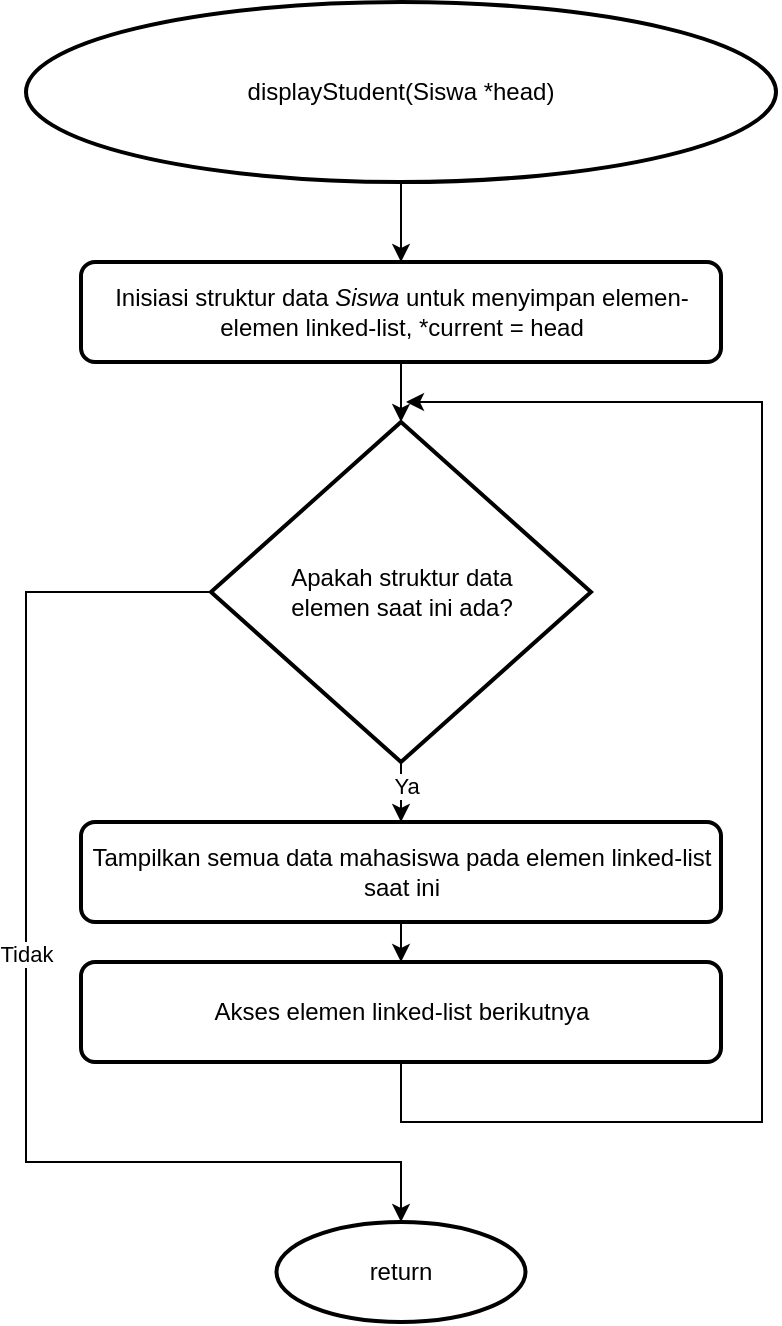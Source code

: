 <mxfile version="23.1.5" type="device">
  <diagram name="Page-1" id="pIJavBY0yzTweW4xneVl">
    <mxGraphModel dx="407" dy="817" grid="1" gridSize="10" guides="1" tooltips="1" connect="1" arrows="1" fold="1" page="1" pageScale="1" pageWidth="850" pageHeight="1100" math="0" shadow="0">
      <root>
        <mxCell id="0" />
        <mxCell id="1" parent="0" />
        <mxCell id="dBdyuKx9wnMH7rO0jvBw-1" value="displayStudent(Siswa *head)" style="strokeWidth=2;html=1;shape=mxgraph.flowchart.start_1;whiteSpace=wrap;" parent="1" vertex="1">
          <mxGeometry x="980" y="20" width="375" height="90" as="geometry" />
        </mxCell>
        <mxCell id="FFGb-5vFVpJmypS58oWW-5" style="edgeStyle=orthogonalEdgeStyle;rounded=0;orthogonalLoop=1;jettySize=auto;html=1;exitX=0.5;exitY=1;exitDx=0;exitDy=0;entryX=0.5;entryY=0;entryDx=0;entryDy=0;exitPerimeter=0;" parent="1" source="dBdyuKx9wnMH7rO0jvBw-1" target="FFGb-5vFVpJmypS58oWW-4" edge="1">
          <mxGeometry relative="1" as="geometry">
            <mxPoint x="1167" y="240" as="sourcePoint" />
          </mxGeometry>
        </mxCell>
        <mxCell id="FFGb-5vFVpJmypS58oWW-4" value="Inisiasi struktur data &lt;i&gt;Siswa &lt;/i&gt;untuk menyimpan elemen-elemen linked-list, *current = head" style="rounded=1;whiteSpace=wrap;html=1;absoluteArcSize=1;arcSize=14;strokeWidth=2;" parent="1" vertex="1">
          <mxGeometry x="1007.5" y="150" width="320" height="50" as="geometry" />
        </mxCell>
        <mxCell id="z8smT4CfmWR9nXVI0RVa-2" style="edgeStyle=orthogonalEdgeStyle;rounded=0;orthogonalLoop=1;jettySize=auto;html=1;exitX=0.5;exitY=1;exitDx=0;exitDy=0;exitPerimeter=0;entryX=0.5;entryY=0;entryDx=0;entryDy=0;" parent="1" source="hjTBZ4ytwVkGc0QuVm1j-1" target="z8smT4CfmWR9nXVI0RVa-1" edge="1">
          <mxGeometry relative="1" as="geometry" />
        </mxCell>
        <mxCell id="z8smT4CfmWR9nXVI0RVa-7" value="Ya" style="edgeLabel;html=1;align=center;verticalAlign=middle;resizable=0;points=[];" parent="z8smT4CfmWR9nXVI0RVa-2" vertex="1" connectable="0">
          <mxGeometry x="-0.186" y="2" relative="1" as="geometry">
            <mxPoint as="offset" />
          </mxGeometry>
        </mxCell>
        <mxCell id="z8smT4CfmWR9nXVI0RVa-9" style="edgeStyle=orthogonalEdgeStyle;rounded=0;orthogonalLoop=1;jettySize=auto;html=1;exitX=0;exitY=0.5;exitDx=0;exitDy=0;exitPerimeter=0;entryX=0.5;entryY=0;entryDx=0;entryDy=0;entryPerimeter=0;" parent="1" source="hjTBZ4ytwVkGc0QuVm1j-1" target="z8smT4CfmWR9nXVI0RVa-11" edge="1">
          <mxGeometry relative="1" as="geometry">
            <mxPoint x="1167" y="630" as="targetPoint" />
            <Array as="points">
              <mxPoint x="980" y="315" />
              <mxPoint x="980" y="600" />
              <mxPoint x="1167" y="600" />
            </Array>
          </mxGeometry>
        </mxCell>
        <mxCell id="z8smT4CfmWR9nXVI0RVa-10" value="Tidak" style="edgeLabel;html=1;align=center;verticalAlign=middle;resizable=0;points=[];" parent="z8smT4CfmWR9nXVI0RVa-9" vertex="1" connectable="0">
          <mxGeometry x="-0.082" relative="1" as="geometry">
            <mxPoint as="offset" />
          </mxGeometry>
        </mxCell>
        <mxCell id="hjTBZ4ytwVkGc0QuVm1j-1" value="Apakah struktur data &lt;br&gt;elemen saat ini ada?" style="strokeWidth=2;html=1;shape=mxgraph.flowchart.decision;whiteSpace=wrap;" parent="1" vertex="1">
          <mxGeometry x="1072.5" y="230" width="190" height="170" as="geometry" />
        </mxCell>
        <mxCell id="hjTBZ4ytwVkGc0QuVm1j-2" style="edgeStyle=orthogonalEdgeStyle;rounded=0;orthogonalLoop=1;jettySize=auto;html=1;exitX=0.5;exitY=1;exitDx=0;exitDy=0;entryX=0.5;entryY=0;entryDx=0;entryDy=0;entryPerimeter=0;" parent="1" source="FFGb-5vFVpJmypS58oWW-4" target="hjTBZ4ytwVkGc0QuVm1j-1" edge="1">
          <mxGeometry relative="1" as="geometry" />
        </mxCell>
        <mxCell id="eNTnPTGwTS0E1DDwfvwm-2" style="edgeStyle=orthogonalEdgeStyle;rounded=0;orthogonalLoop=1;jettySize=auto;html=1;exitX=0.5;exitY=1;exitDx=0;exitDy=0;entryX=0.5;entryY=0;entryDx=0;entryDy=0;" edge="1" parent="1" source="z8smT4CfmWR9nXVI0RVa-1" target="eNTnPTGwTS0E1DDwfvwm-1">
          <mxGeometry relative="1" as="geometry" />
        </mxCell>
        <mxCell id="z8smT4CfmWR9nXVI0RVa-1" value="Tampilkan semua data mahasiswa pada elemen linked-list saat ini" style="rounded=1;whiteSpace=wrap;html=1;absoluteArcSize=1;arcSize=14;strokeWidth=2;" parent="1" vertex="1">
          <mxGeometry x="1007.5" y="430" width="320" height="50" as="geometry" />
        </mxCell>
        <mxCell id="z8smT4CfmWR9nXVI0RVa-6" style="edgeStyle=orthogonalEdgeStyle;rounded=0;orthogonalLoop=1;jettySize=auto;html=1;exitX=0.5;exitY=1;exitDx=0;exitDy=0;" parent="1" source="eNTnPTGwTS0E1DDwfvwm-1" edge="1">
          <mxGeometry relative="1" as="geometry">
            <mxPoint x="1170" y="220" as="targetPoint" />
            <Array as="points">
              <mxPoint x="1168" y="580" />
              <mxPoint x="1348" y="580" />
              <mxPoint x="1348" y="220" />
            </Array>
            <mxPoint x="1167.5" y="560" as="sourcePoint" />
          </mxGeometry>
        </mxCell>
        <mxCell id="z8smT4CfmWR9nXVI0RVa-11" value="return" style="strokeWidth=2;html=1;shape=mxgraph.flowchart.start_1;whiteSpace=wrap;" parent="1" vertex="1">
          <mxGeometry x="1105.25" y="630" width="124.5" height="50" as="geometry" />
        </mxCell>
        <mxCell id="eNTnPTGwTS0E1DDwfvwm-1" value="Akses elemen linked-list berikutnya" style="rounded=1;whiteSpace=wrap;html=1;absoluteArcSize=1;arcSize=14;strokeWidth=2;" vertex="1" parent="1">
          <mxGeometry x="1007.5" y="500" width="320" height="50" as="geometry" />
        </mxCell>
      </root>
    </mxGraphModel>
  </diagram>
</mxfile>
